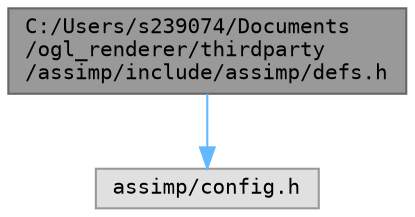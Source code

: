 digraph "C:/Users/s239074/Documents/ogl_renderer/thirdparty/assimp/include/assimp/defs.h"
{
 // LATEX_PDF_SIZE
  bgcolor="transparent";
  edge [fontname=Terminal,fontsize=10,labelfontname=Helvetica,labelfontsize=10];
  node [fontname=Terminal,fontsize=10,shape=box,height=0.2,width=0.4];
  Node1 [label="C:/Users/s239074/Documents\l/ogl_renderer/thirdparty\l/assimp/include/assimp/defs.h",height=0.2,width=0.4,color="gray40", fillcolor="grey60", style="filled", fontcolor="black",tooltip="Assimp build configuration setup. See the notes in the comment blocks to find out how to customize yo..."];
  Node1 -> Node2 [color="steelblue1",style="solid"];
  Node2 [label="assimp/config.h",height=0.2,width=0.4,color="grey60", fillcolor="#E0E0E0", style="filled",tooltip=" "];
}
